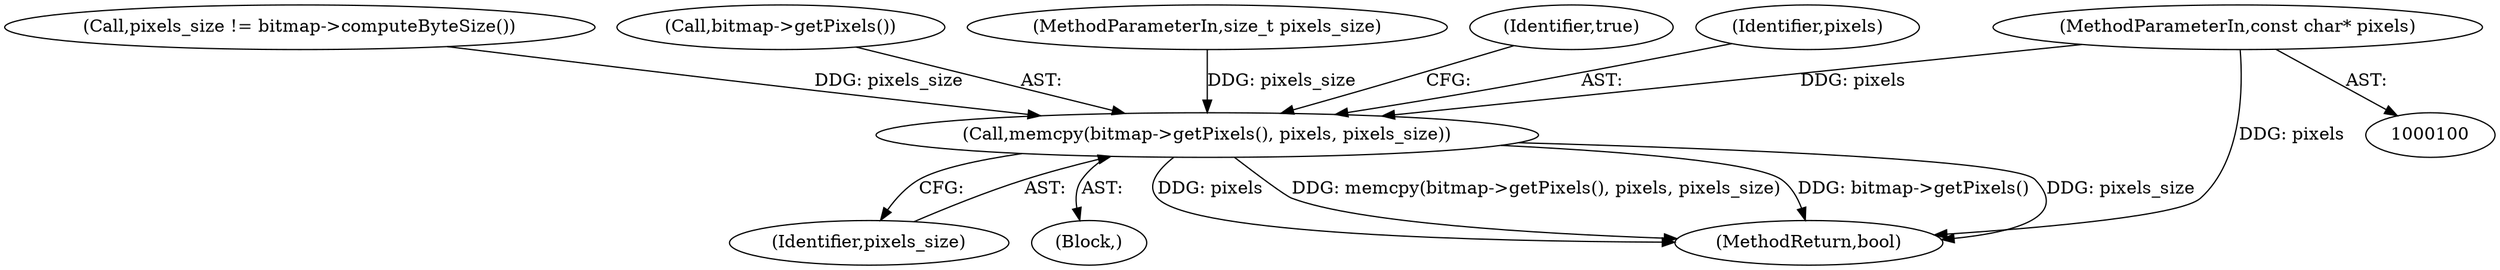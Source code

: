 digraph "1_Chrome_9fe6e9f89a1c78b8b38e806d35651a15858b053b_0@pointer" {
"1000102" [label="(MethodParameterIn,const char* pixels)"];
"1000121" [label="(Call,memcpy(bitmap->getPixels(), pixels, pixels_size))"];
"1000102" [label="(MethodParameterIn,const char* pixels)"];
"1000116" [label="(Call,pixels_size != bitmap->computeByteSize())"];
"1000124" [label="(Identifier,pixels_size)"];
"1000122" [label="(Call,bitmap->getPixels())"];
"1000103" [label="(MethodParameterIn,size_t pixels_size)"];
"1000121" [label="(Call,memcpy(bitmap->getPixels(), pixels, pixels_size))"];
"1000126" [label="(Identifier,true)"];
"1000104" [label="(Block,)"];
"1000127" [label="(MethodReturn,bool)"];
"1000123" [label="(Identifier,pixels)"];
"1000102" -> "1000100"  [label="AST: "];
"1000102" -> "1000127"  [label="DDG: pixels"];
"1000102" -> "1000121"  [label="DDG: pixels"];
"1000121" -> "1000104"  [label="AST: "];
"1000121" -> "1000124"  [label="CFG: "];
"1000122" -> "1000121"  [label="AST: "];
"1000123" -> "1000121"  [label="AST: "];
"1000124" -> "1000121"  [label="AST: "];
"1000126" -> "1000121"  [label="CFG: "];
"1000121" -> "1000127"  [label="DDG: pixels"];
"1000121" -> "1000127"  [label="DDG: memcpy(bitmap->getPixels(), pixels, pixels_size)"];
"1000121" -> "1000127"  [label="DDG: bitmap->getPixels()"];
"1000121" -> "1000127"  [label="DDG: pixels_size"];
"1000116" -> "1000121"  [label="DDG: pixels_size"];
"1000103" -> "1000121"  [label="DDG: pixels_size"];
}
